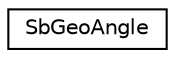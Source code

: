 digraph "Graphical Class Hierarchy"
{
 // LATEX_PDF_SIZE
  edge [fontname="Helvetica",fontsize="10",labelfontname="Helvetica",labelfontsize="10"];
  node [fontname="Helvetica",fontsize="10",shape=record];
  rankdir="LR";
  Node0 [label="SbGeoAngle",height=0.2,width=0.4,color="black", fillcolor="white", style="filled",URL="$classSbGeoAngle.html",tooltip=" "];
}
